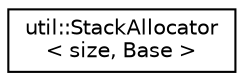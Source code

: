 digraph "Graphical Class Hierarchy"
{
 // LATEX_PDF_SIZE
  edge [fontname="Helvetica",fontsize="10",labelfontname="Helvetica",labelfontsize="10"];
  node [fontname="Helvetica",fontsize="10",shape=record];
  rankdir="LR";
  Node0 [label="util::StackAllocator\l\< size, Base \>",height=0.2,width=0.4,color="black", fillcolor="white", style="filled",URL="$classutil_1_1_stack_allocator.html",tooltip=" "];
}
